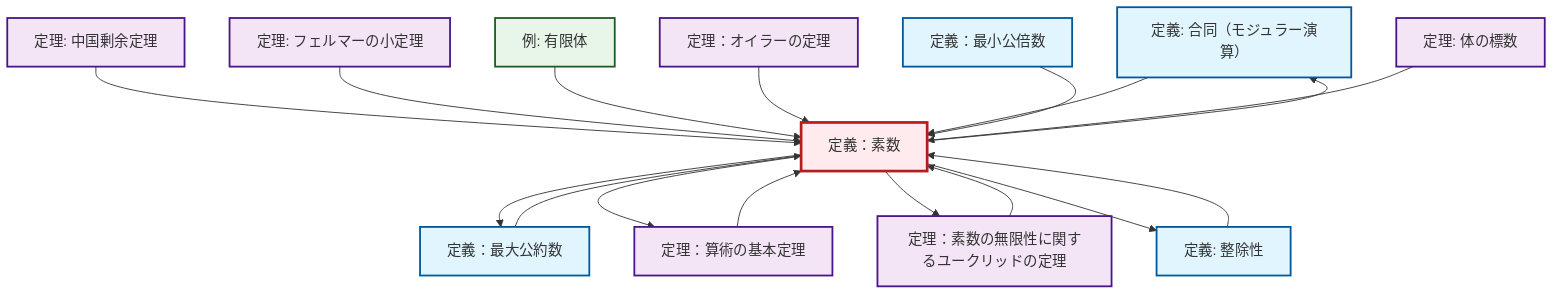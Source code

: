 graph TD
    classDef definition fill:#e1f5fe,stroke:#01579b,stroke-width:2px
    classDef theorem fill:#f3e5f5,stroke:#4a148c,stroke-width:2px
    classDef axiom fill:#fff3e0,stroke:#e65100,stroke-width:2px
    classDef example fill:#e8f5e9,stroke:#1b5e20,stroke-width:2px
    classDef current fill:#ffebee,stroke:#b71c1c,stroke-width:3px
    def-congruence["定義: 合同（モジュラー演算）"]:::definition
    def-divisibility["定義: 整除性"]:::definition
    thm-fundamental-arithmetic["定理：算術の基本定理"]:::theorem
    thm-euler["定理：オイラーの定理"]:::theorem
    thm-euclid-infinitude-primes["定理：素数の無限性に関するユークリッドの定理"]:::theorem
    thm-fermat-little["定理: フェルマーの小定理"]:::theorem
    thm-field-characteristic["定理: 体の標数"]:::theorem
    def-gcd["定義：最大公約数"]:::definition
    thm-chinese-remainder["定理: 中国剰余定理"]:::theorem
    ex-finite-field["例: 有限体"]:::example
    def-prime["定義：素数"]:::definition
    def-lcm["定義：最小公倍数"]:::definition
    def-prime --> def-gcd
    thm-chinese-remainder --> def-prime
    def-gcd --> def-prime
    thm-euclid-infinitude-primes --> def-prime
    thm-fermat-little --> def-prime
    def-prime --> def-congruence
    ex-finite-field --> def-prime
    thm-fundamental-arithmetic --> def-prime
    def-prime --> thm-fundamental-arithmetic
    thm-euler --> def-prime
    def-congruence --> def-prime
    def-lcm --> def-prime
    def-divisibility --> def-prime
    def-prime --> thm-euclid-infinitude-primes
    thm-field-characteristic --> def-prime
    def-prime --> def-divisibility
    class def-prime current